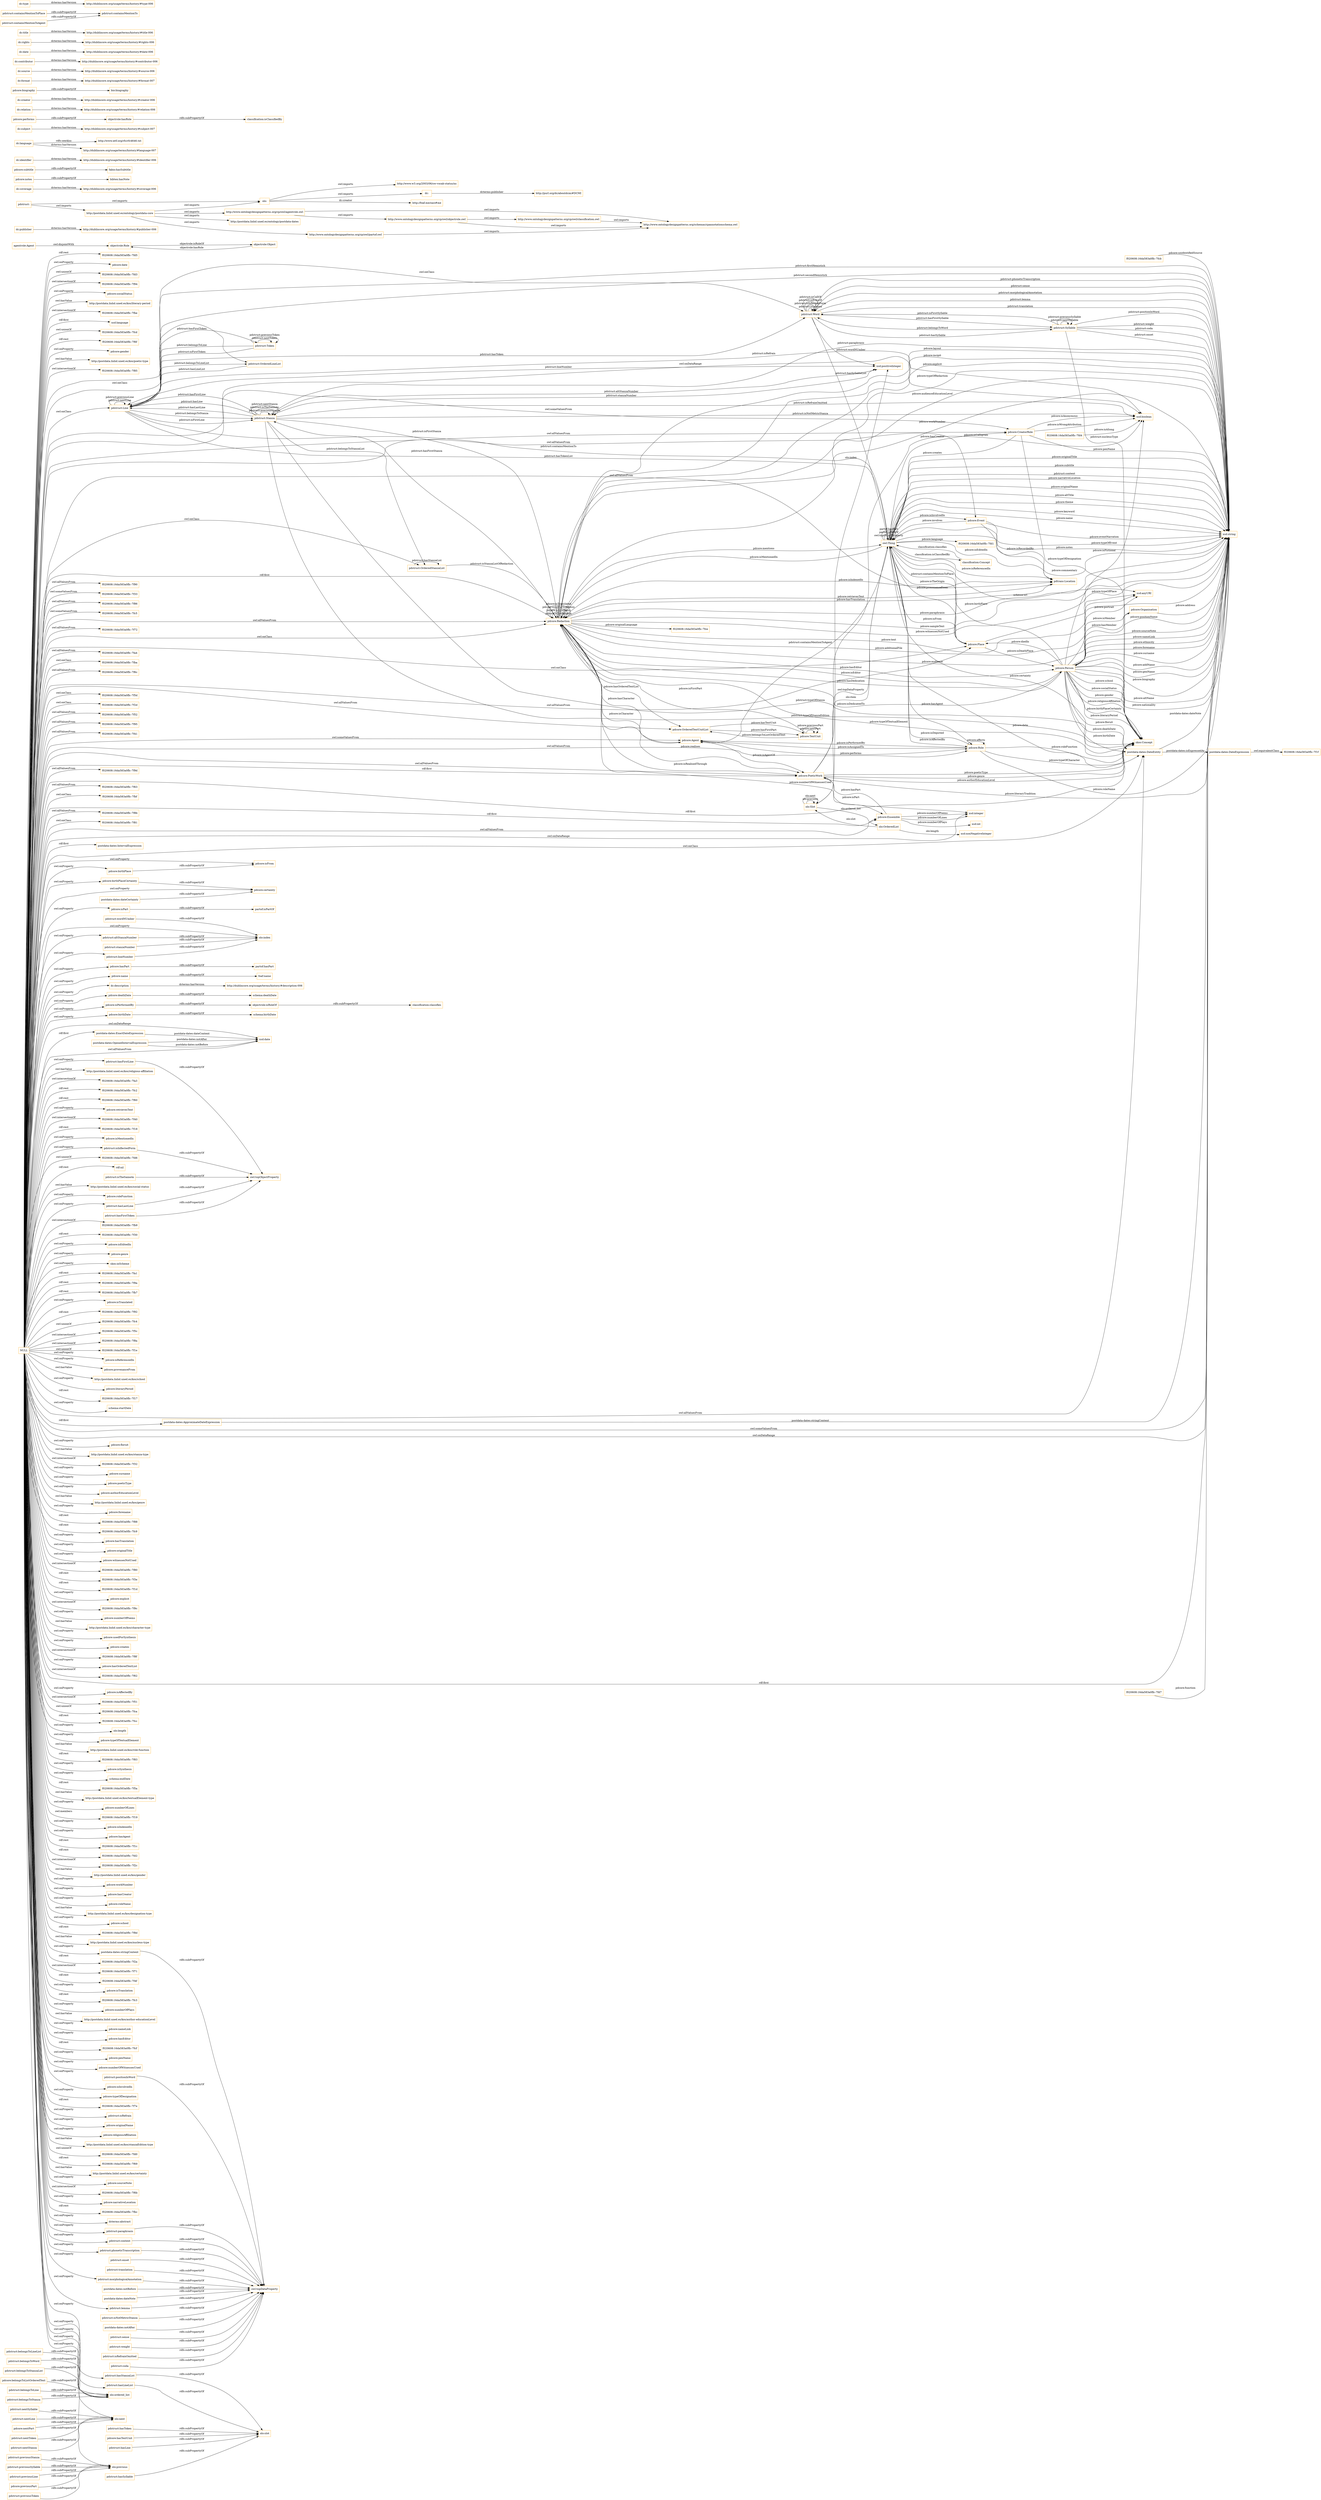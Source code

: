 digraph ar2dtool_diagram { 
rankdir=LR;
size="1501"
node [shape = rectangle, color="orange"]; "pdstruct:Line" "pdstruct:OrderedStanzaList" "pdstruct:Stanza" "pdstruct:Word" "pdstruct:Token" "pdcore:Redaction" "pdstruct:Syllable" "skos:Concept" "pdstruct:OrderedLineList" "pdcore:Role" "pdcore:OrderedTextUnitList" "f020608:16da583a0fb:-7f90" "agentrole:Agent" "f020608:16da583a0fb:-7f33" "f020608:16da583a0fb:-7f86" "f020608:16da583a0fb:-7fc5" "pdcore:Agent" "f020608:16da583a0fb:-7f72" "pdcore:CreatorRole" "pdcore:Person" "f020608:16da583a0fb:-7fa4" "pdcore:Organisation" "f020608:16da583a0fb:-7fba" "f020608:16da583a0fb:-7f6c" "pdcore:Ensemble" "f020608:16da583a0fb:-7f5d" "f020608:16da583a0fb:-7f2d" "pdcore:TextUnit" "f020608:16da583a0fb:-7f52" "f020608:16da583a0fb:-7f95" "f020608:16da583a0fb:-7f41" "pdcore:Place" "postdata-dates:DateEntity" "f020608:16da583a0fb:-7fd4" "f020608:16da583a0fb:-7f9d" "pdcore:Event" "f020608:16da583a0fb:-7f63" "f020608:16da583a0fb:-7fd7" "f020608:16da583a0fb:-7fcb" "f020608:16da583a0fb:-7fbf" "pdtrans:Location" "f020608:16da583a0fb:-7f8b" "f020608:16da583a0fb:-7f81" "pdcore:PoeticWork" "olo:Slot" "olo:OrderedList" "owl:Thing" "objectrole:Role" "objectrole:Object" "postdata-dates:OpenedIntervalExpression" "f020608:16da583a0fb:-7f1f" "postdata-dates:IntervalExpression" "postdata-dates:ExactDateExpression" "postdata-dates:DateExpression" "postdata-dates:ApproximateDateExpression" "classification:Concept" ; /*classes style*/
	"pdstruct:hasLine" -> "olo:slot" [ label = "rdfs:subPropertyOf" ];
	"objectrole:isRoleOf" -> "classification:classifies" [ label = "rdfs:subPropertyOf" ];
	"dc:publisher" -> "http://dublincore.org/usage/terms/history/#publisher-006" [ label = "dcterms:hasVersion" ];
	"pdcore:birthPlace" -> "pdcore:isFrom" [ label = "rdfs:subPropertyOf" ];
	"http://www.ontologydesignpatterns.org/cp/owl/classification.owl" -> "http://www.ontologydesignpatterns.org/schemas/cpannotationschema.owl" [ label = "owl:imports" ];
	"pdstruct:lemma" -> "owl:topDataProperty" [ label = "rdfs:subPropertyOf" ];
	"pdcore:birthPlaceCertainty" -> "pdcore:certainty" [ label = "rdfs:subPropertyOf" ];
	"dc:coverage" -> "http://dublincore.org/usage/terms/history/#coverage-006" [ label = "dcterms:hasVersion" ];
	"pdstruct:isInflectedForm" -> "owl:topObjectProperty" [ label = "rdfs:subPropertyOf" ];
	"pdcore:notes" -> "bibtex:hasNote" [ label = "rdfs:subPropertyOf" ];
	"http://www.ontologydesignpatterns.org/cp/owl/agentrole.owl" -> "http://www.ontologydesignpatterns.org/cp/owl/objectrole.owl" [ label = "owl:imports" ];
	"http://www.ontologydesignpatterns.org/cp/owl/agentrole.owl" -> "http://www.ontologydesignpatterns.org/schemas/cpannotationschema.owl" [ label = "owl:imports" ];
	"pdstruct:stanzaNumber" -> "olo:index" [ label = "rdfs:subPropertyOf" ];
	"pdstruct:belongsToStanzaList" -> "olo:ordered_list" [ label = "rdfs:subPropertyOf" ];
	"pdstruct:" -> "olo:" [ label = "owl:imports" ];
	"pdstruct:" -> "http://postdata.linhd.uned.es/ontology/postdata-core" [ label = "owl:imports" ];
	"pdstruct:altStanzaNumber" -> "olo:index" [ label = "rdfs:subPropertyOf" ];
	"pdcore:subtitle" -> "fabio:hasSubtitle" [ label = "rdfs:subPropertyOf" ];
	"olo:" -> "http://www.w3.org/2003/06/sw-vocab-status/ns" [ label = "owl:imports" ];
	"olo:" -> "dc:" [ label = "owl:imports" ];
	"olo:" -> "http://foaf.me/zazi#me" [ label = "dc:creator" ];
	"dc:identifier" -> "http://dublincore.org/usage/terms/history/#identifier-006" [ label = "dcterms:hasVersion" ];
	"dc:language" -> "http://www.ietf.org/rfc/rfc4646.txt" [ label = "rdfs:seeAlso" ];
	"dc:language" -> "http://dublincore.org/usage/terms/history/#language-007" [ label = "dcterms:hasVersion" ];
	"pdcore:belongsToListOrderedText" -> "olo:ordered_list" [ label = "rdfs:subPropertyOf" ];
	"pdstruct:paraphrasis" -> "owl:topDataProperty" [ label = "rdfs:subPropertyOf" ];
	"pdstruct:belongsToLine" -> "olo:ordered_list" [ label = "rdfs:subPropertyOf" ];
	"pdcore:isPart" -> "partof:isPartOf" [ label = "rdfs:subPropertyOf" ];
	"postdata-dates:dateCertainty" -> "pdcore:certainty" [ label = "rdfs:subPropertyOf" ];
	"pdstruct:positionInWord" -> "owl:topDataProperty" [ label = "rdfs:subPropertyOf" ];
	"pdstruct:lineNumber" -> "olo:index" [ label = "rdfs:subPropertyOf" ];
	"pdstruct:nextStanza" -> "olo:next" [ label = "rdfs:subPropertyOf" ];
	"pdstruct:content" -> "owl:topDataProperty" [ label = "rdfs:subPropertyOf" ];
	"pdstruct:onset" -> "owl:topDataProperty" [ label = "rdfs:subPropertyOf" ];
	"pdstruct:translation" -> "owl:topDataProperty" [ label = "rdfs:subPropertyOf" ];
	"dc:subject" -> "http://dublincore.org/usage/terms/history/#subject-007" [ label = "dcterms:hasVersion" ];
	"postdata-dates:notBefore" -> "owl:topDataProperty" [ label = "rdfs:subPropertyOf" ];
	"pdstruct:nextSyllable" -> "olo:next" [ label = "rdfs:subPropertyOf" ];
	"pdcore:performs" -> "objectrole:hasRole" [ label = "rdfs:subPropertyOf" ];
	"http://www.ontologydesignpatterns.org/cp/owl/objectrole.owl" -> "http://www.ontologydesignpatterns.org/cp/owl/classification.owl" [ label = "owl:imports" ];
	"http://www.ontologydesignpatterns.org/cp/owl/objectrole.owl" -> "http://www.ontologydesignpatterns.org/schemas/cpannotationschema.owl" [ label = "owl:imports" ];
	"dc:relation" -> "http://dublincore.org/usage/terms/history/#relation-006" [ label = "dcterms:hasVersion" ];
	"dc:creator" -> "http://dublincore.org/usage/terms/history/#creator-006" [ label = "dcterms:hasVersion" ];
	"pdcore:biography" -> "bio:biography" [ label = "rdfs:subPropertyOf" ];
	"pdcore:hasPart" -> "partof:hasPart" [ label = "rdfs:subPropertyOf" ];
	"dc:format" -> "http://dublincore.org/usage/terms/history/#format-007" [ label = "dcterms:hasVersion" ];
	"pdstruct:nextLine" -> "olo:next" [ label = "rdfs:subPropertyOf" ];
	"pdcore:nextPart" -> "olo:next" [ label = "rdfs:subPropertyOf" ];
	"pdcore:name" -> "foaf:name" [ label = "rdfs:subPropertyOf" ];
	"postdata-dates:dateNote" -> "owl:topDataProperty" [ label = "rdfs:subPropertyOf" ];
	"pdstruct:previousStanza" -> "olo:previous" [ label = "rdfs:subPropertyOf" ];
	"pdstruct:isNotMetricStanza" -> "owl:topDataProperty" [ label = "rdfs:subPropertyOf" ];
	"dc:source" -> "http://dublincore.org/usage/terms/history/#source-006" [ label = "dcterms:hasVersion" ];
	"dc:description" -> "http://dublincore.org/usage/terms/history/#description-006" [ label = "dcterms:hasVersion" ];
	"pdstruct:phoneticTranscription" -> "owl:topDataProperty" [ label = "rdfs:subPropertyOf" ];
	"pdstruct:wordNUmber" -> "olo:index" [ label = "rdfs:subPropertyOf" ];
	"pdstruct:belongsToStanza" -> "olo:ordered_list" [ label = "rdfs:subPropertyOf" ];
	"postdata-dates:notAfter" -> "owl:topDataProperty" [ label = "rdfs:subPropertyOf" ];
	"pdcore:deathDate" -> "schema:deathDate" [ label = "rdfs:subPropertyOf" ];
	"pdstruct:sense" -> "owl:topDataProperty" [ label = "rdfs:subPropertyOf" ];
	"pdstruct:hasSyllable" -> "olo:slot" [ label = "rdfs:subPropertyOf" ];
	"pdcore:isPerformedBy" -> "objectrole:isRoleOf" [ label = "rdfs:subPropertyOf" ];
	"agentrole:Agent" -> "objectrole:Role" [ label = "owl:disjointWith" ];
	"postdata-dates:DateExpression" -> "f020608:16da583a0fb:-7f1f" [ label = "owl:equivalentClass" ];
	"pdstruct:morphologicalAnnotation" -> "owl:topDataProperty" [ label = "rdfs:subPropertyOf" ];
	"objectrole:hasRole" -> "classification:isClassifiedBy" [ label = "rdfs:subPropertyOf" ];
	"pdstruct:previousSyllable" -> "olo:previous" [ label = "rdfs:subPropertyOf" ];
	"dc:contributor" -> "http://dublincore.org/usage/terms/history/#contributor-006" [ label = "dcterms:hasVersion" ];
	"pdstruct:nextToken" -> "olo:next" [ label = "rdfs:subPropertyOf" ];
	"pdstruct:hasFirstToken" -> "owl:topObjectProperty" [ label = "rdfs:subPropertyOf" ];
	"http://postdata.linhd.uned.es/ontology/postdata-core" -> "http://postdata.linhd.uned.es/ontology/postdata-dates" [ label = "owl:imports" ];
	"http://postdata.linhd.uned.es/ontology/postdata-core" -> "http://www.ontologydesignpatterns.org/cp/owl/partof.owl" [ label = "owl:imports" ];
	"http://postdata.linhd.uned.es/ontology/postdata-core" -> "http://www.ontologydesignpatterns.org/cp/owl/agentrole.owl" [ label = "owl:imports" ];
	"http://postdata.linhd.uned.es/ontology/postdata-core" -> "olo:" [ label = "owl:imports" ];
	"pdstruct:weight" -> "owl:topDataProperty" [ label = "rdfs:subPropertyOf" ];
	"pdstruct:isRefrainOmitted" -> "owl:topDataProperty" [ label = "rdfs:subPropertyOf" ];
	"dc:date" -> "http://dublincore.org/usage/terms/history/#date-006" [ label = "dcterms:hasVersion" ];
	"dc:rights" -> "http://dublincore.org/usage/terms/history/#rights-006" [ label = "dcterms:hasVersion" ];
	"pdstruct:isTheSameAs" -> "owl:topObjectProperty" [ label = "rdfs:subPropertyOf" ];
	"pdstruct:hasLastLine" -> "owl:topObjectProperty" [ label = "rdfs:subPropertyOf" ];
	"postdata-dates:stringContent" -> "owl:topDataProperty" [ label = "rdfs:subPropertyOf" ];
	"pdstruct:previousLine" -> "olo:previous" [ label = "rdfs:subPropertyOf" ];
	"pdstruct:belongsToLineList" -> "olo:ordered_list" [ label = "rdfs:subPropertyOf" ];
	"NULL" -> "pdcore:birthPlace" [ label = "owl:onProperty" ];
	"NULL" -> "http://postdata.linhd.uned.es/kos/religious-affiliation" [ label = "owl:hasValue" ];
	"NULL" -> "pdcore:PoeticWork" [ label = "owl:allValuesFrom" ];
	"NULL" -> "pdcore:CreatorRole" [ label = "owl:someValuesFrom" ];
	"NULL" -> "f020608:16da583a0fb:-7fa3" [ label = "owl:intersectionOf" ];
	"NULL" -> "f020608:16da583a0fb:-7fc2" [ label = "rdf:rest" ];
	"NULL" -> "pdstruct:Line" [ label = "owl:onClass" ];
	"NULL" -> "f020608:16da583a0fb:-7f60" [ label = "rdf:rest" ];
	"NULL" -> "pdcore:retrievesText" [ label = "owl:onProperty" ];
	"NULL" -> "f020608:16da583a0fb:-7f40" [ label = "owl:intersectionOf" ];
	"NULL" -> "f020608:16da583a0fb:-7f18" [ label = "rdf:rest" ];
	"NULL" -> "pdcore:PoeticWork" [ label = "rdf:first" ];
	"NULL" -> "pdcore:isMentionedIn" [ label = "owl:onProperty" ];
	"NULL" -> "pdcore:birthDate" [ label = "owl:onProperty" ];
	"NULL" -> "f020608:16da583a0fb:-7fd6" [ label = "owl:unionOf" ];
	"NULL" -> "f020608:16da583a0fb:-7f8b" [ label = "owl:allValuesFrom" ];
	"NULL" -> "rdf:nil" [ label = "rdf:rest" ];
	"NULL" -> "pdstruct:hasFirstLine" [ label = "owl:onProperty" ];
	"NULL" -> "pdstruct:altStanzaNumber" [ label = "owl:onProperty" ];
	"NULL" -> "http://postdata.linhd.uned.es/kos/social-status" [ label = "owl:hasValue" ];
	"NULL" -> "pdcore:birthPlaceCertainty" [ label = "owl:onProperty" ];
	"NULL" -> "postdata-dates:IntervalExpression" [ label = "rdf:first" ];
	"NULL" -> "pdcore:roleFunction" [ label = "owl:onProperty" ];
	"NULL" -> "olo:ordered_list" [ label = "owl:onProperty" ];
	"NULL" -> "pdstruct:isInflectedForm" [ label = "owl:onProperty" ];
	"NULL" -> "xsd:date" [ label = "owl:allValuesFrom" ];
	"NULL" -> "f020608:16da583a0fb:-7fb9" [ label = "owl:intersectionOf" ];
	"NULL" -> "f020608:16da583a0fb:-7f30" [ label = "rdf:rest" ];
	"NULL" -> "pdcore:Role" [ label = "owl:allValuesFrom" ];
	"NULL" -> "pdcore:isEditedIn" [ label = "owl:onProperty" ];
	"NULL" -> "pdcore:genre" [ label = "owl:onProperty" ];
	"NULL" -> "pdcore:OrderedTextUnitList" [ label = "owl:allValuesFrom" ];
	"NULL" -> "skos:inScheme" [ label = "owl:onProperty" ];
	"NULL" -> "f020608:16da583a0fb:-7fa1" [ label = "rdf:rest" ];
	"NULL" -> "f020608:16da583a0fb:-7f9a" [ label = "rdf:rest" ];
	"NULL" -> "pdcore:CreatorRole" [ label = "owl:allValuesFrom" ];
	"NULL" -> "f020608:16da583a0fb:-7fb7" [ label = "rdf:rest" ];
	"NULL" -> "pdcore:isTranslated" [ label = "owl:onProperty" ];
	"NULL" -> "postdata-dates:DateEntity" [ label = "owl:onClass" ];
	"NULL" -> "f020608:16da583a0fb:-7f92" [ label = "rdf:rest" ];
	"NULL" -> "pdcore:Ensemble" [ label = "owl:allValuesFrom" ];
	"NULL" -> "f020608:16da583a0fb:-7fc4" [ label = "owl:unionOf" ];
	"NULL" -> "f020608:16da583a0fb:-7f5c" [ label = "owl:intersectionOf" ];
	"NULL" -> "f020608:16da583a0fb:-7f8a" [ label = "owl:intersectionOf" ];
	"NULL" -> "f020608:16da583a0fb:-7f1e" [ label = "owl:unionOf" ];
	"NULL" -> "pdcore:isReferencedIn" [ label = "owl:onProperty" ];
	"NULL" -> "pdcore:Agent" [ label = "owl:someValuesFrom" ];
	"NULL" -> "pdstruct:paraphrasis" [ label = "owl:onProperty" ];
	"NULL" -> "pdstruct:hasLastLine" [ label = "owl:onProperty" ];
	"NULL" -> "postdata-dates:ExactDateExpression" [ label = "rdf:first" ];
	"NULL" -> "pdcore:provenanceFrom" [ label = "owl:onProperty" ];
	"NULL" -> "http://postdata.linhd.uned.es/kos/school" [ label = "owl:hasValue" ];
	"NULL" -> "skos:Concept" [ label = "rdf:first" ];
	"NULL" -> "pdcore:literaryPeriod" [ label = "owl:onProperty" ];
	"NULL" -> "f020608:16da583a0fb:-7f17" [ label = "rdf:rest" ];
	"NULL" -> "schema:startDate" [ label = "owl:onProperty" ];
	"NULL" -> "xsd:boolean" [ label = "owl:onDataRange" ];
	"NULL" -> "xsd:string" [ label = "owl:someValuesFrom" ];
	"NULL" -> "pdcore:floruit" [ label = "owl:onProperty" ];
	"NULL" -> "pdstruct:lemma" [ label = "owl:onProperty" ];
	"NULL" -> "http://postdata.linhd.uned.es/kos/stanza-type" [ label = "owl:hasValue" ];
	"NULL" -> "f020608:16da583a0fb:-7f32" [ label = "owl:intersectionOf" ];
	"NULL" -> "xsd:string" [ label = "owl:onDataRange" ];
	"NULL" -> "pdcore:surname" [ label = "owl:onProperty" ];
	"NULL" -> "pdcore:poeticType" [ label = "owl:onProperty" ];
	"NULL" -> "pdcore:authorEducationLevel" [ label = "owl:onProperty" ];
	"NULL" -> "http://postdata.linhd.uned.es/kos/genre" [ label = "owl:hasValue" ];
	"NULL" -> "pdcore:forename" [ label = "owl:onProperty" ];
	"NULL" -> "f020608:16da583a0fb:-7f88" [ label = "rdf:rest" ];
	"NULL" -> "f020608:16da583a0fb:-7fc9" [ label = "rdf:rest" ];
	"NULL" -> "pdcore:hasTranslation" [ label = "owl:onProperty" ];
	"NULL" -> "pdcore:originalTitle" [ label = "owl:onProperty" ];
	"NULL" -> "pdcore:witnessesNotUsed" [ label = "owl:onProperty" ];
	"NULL" -> "pdcore:name" [ label = "owl:onProperty" ];
	"NULL" -> "f020608:16da583a0fb:-7f80" [ label = "owl:intersectionOf" ];
	"NULL" -> "pdcore:Redaction" [ label = "owl:allValuesFrom" ];
	"NULL" -> "pdcore:isPart" [ label = "owl:onProperty" ];
	"NULL" -> "f020608:16da583a0fb:-7f3e" [ label = "rdf:rest" ];
	"NULL" -> "f020608:16da583a0fb:-7f1d" [ label = "rdf:rest" ];
	"NULL" -> "pdcore:explicit" [ label = "owl:onProperty" ];
	"NULL" -> "f020608:16da583a0fb:-7f95" [ label = "owl:allValuesFrom" ];
	"NULL" -> "f020608:16da583a0fb:-7f9c" [ label = "owl:intersectionOf" ];
	"NULL" -> "f020608:16da583a0fb:-7fba" [ label = "owl:onClass" ];
	"NULL" -> "pdstruct:content" [ label = "owl:onProperty" ];
	"NULL" -> "pdcore:numberOfPoems" [ label = "owl:onProperty" ];
	"NULL" -> "http://postdata.linhd.uned.es/kos/character-type" [ label = "owl:hasValue" ];
	"NULL" -> "pdcore:isPerformedBy" [ label = "owl:onProperty" ];
	"NULL" -> "pdcore:usedForSynthesis" [ label = "owl:onProperty" ];
	"NULL" -> "pdstruct:Word" [ label = "owl:onClass" ];
	"NULL" -> "olo:index" [ label = "owl:onProperty" ];
	"NULL" -> "olo:previous" [ label = "owl:onProperty" ];
	"NULL" -> "pdcore:creates" [ label = "owl:onProperty" ];
	"NULL" -> "pdstruct:morphologicalAnnotation" [ label = "owl:onProperty" ];
	"NULL" -> "f020608:16da583a0fb:-7f8f" [ label = "owl:intersectionOf" ];
	"NULL" -> "pdstruct:OrderedStanzaList" [ label = "owl:onClass" ];
	"NULL" -> "pdcore:hasOrderedTextList" [ label = "owl:onProperty" ];
	"NULL" -> "xsd:date" [ label = "owl:onDataRange" ];
	"NULL" -> "f020608:16da583a0fb:-7f62" [ label = "owl:intersectionOf" ];
	"NULL" -> "pdstruct:hasLineList" [ label = "owl:onProperty" ];
	"NULL" -> "pdcore:isAffectedBy" [ label = "owl:onProperty" ];
	"NULL" -> "f020608:16da583a0fb:-7f52" [ label = "owl:allValuesFrom" ];
	"NULL" -> "f020608:16da583a0fb:-7f51" [ label = "owl:intersectionOf" ];
	"NULL" -> "f020608:16da583a0fb:-7fca" [ label = "owl:unionOf" ];
	"NULL" -> "f020608:16da583a0fb:-7fcc" [ label = "rdf:rest" ];
	"NULL" -> "xsd:string" [ label = "rdf:first" ];
	"NULL" -> "olo:length" [ label = "owl:onProperty" ];
	"NULL" -> "pdcore:typeOfTextualElement" [ label = "owl:onProperty" ];
	"NULL" -> "http://postdata.linhd.uned.es/kos/role-function" [ label = "owl:hasValue" ];
	"NULL" -> "f020608:16da583a0fb:-7f6c" [ label = "owl:allValuesFrom" ];
	"NULL" -> "f020608:16da583a0fb:-7f83" [ label = "rdf:rest" ];
	"NULL" -> "pdcore:isSynthesis" [ label = "owl:onProperty" ];
	"NULL" -> "schema:endDate" [ label = "owl:onProperty" ];
	"NULL" -> "f020608:16da583a0fb:-7f86" [ label = "owl:allValuesFrom" ];
	"NULL" -> "f020608:16da583a0fb:-7f5a" [ label = "rdf:rest" ];
	"NULL" -> "http://postdata.linhd.uned.es/kos/textualElement-type" [ label = "owl:hasValue" ];
	"NULL" -> "pdcore:numberOfLines" [ label = "owl:onProperty" ];
	"NULL" -> "pdstruct:phoneticTranscription" [ label = "owl:onProperty" ];
	"NULL" -> "f020608:16da583a0fb:-7f19" [ label = "owl:members" ];
	"NULL" -> "pdcore:isIndexedIn" [ label = "owl:onProperty" ];
	"NULL" -> "pdcore:hasAgent" [ label = "owl:onProperty" ];
	"NULL" -> "f020608:16da583a0fb:-7f1c" [ label = "rdf:rest" ];
	"NULL" -> "f020608:16da583a0fb:-7fd2" [ label = "rdf:rest" ];
	"NULL" -> "f020608:16da583a0fb:-7f2c" [ label = "owl:intersectionOf" ];
	"NULL" -> "http://postdata.linhd.uned.es/kos/gender" [ label = "owl:hasValue" ];
	"NULL" -> "pdcore:workNumber" [ label = "owl:onProperty" ];
	"NULL" -> "pdcore:hasCreator" [ label = "owl:onProperty" ];
	"NULL" -> "pdstruct:OrderedLineList" [ label = "owl:onClass" ];
	"NULL" -> "pdcore:roleName" [ label = "owl:onProperty" ];
	"NULL" -> "http://postdata.linhd.uned.es/kos/designation-type" [ label = "owl:hasValue" ];
	"NULL" -> "pdcore:deathDate" [ label = "owl:onProperty" ];
	"NULL" -> "pdcore:isFrom" [ label = "owl:onProperty" ];
	"NULL" -> "dc:description" [ label = "owl:onProperty" ];
	"NULL" -> "pdcore:Redaction" [ label = "owl:onClass" ];
	"NULL" -> "pdcore:school" [ label = "owl:onProperty" ];
	"NULL" -> "f020608:16da583a0fb:-7f8d" [ label = "rdf:rest" ];
	"NULL" -> "f020608:16da583a0fb:-7f90" [ label = "owl:allValuesFrom" ];
	"NULL" -> "http://postdata.linhd.uned.es/kos/nucleus-type" [ label = "owl:hasValue" ];
	"NULL" -> "xsd:integer" [ label = "owl:onDataRange" ];
	"NULL" -> "f020608:16da583a0fb:-7f5d" [ label = "owl:onClass" ];
	"NULL" -> "f020608:16da583a0fb:-7f2a" [ label = "rdf:rest" ];
	"NULL" -> "f020608:16da583a0fb:-7f71" [ label = "owl:intersectionOf" ];
	"NULL" -> "f020608:16da583a0fb:-7f4f" [ label = "rdf:rest" ];
	"NULL" -> "pdcore:isTranslation" [ label = "owl:onProperty" ];
	"NULL" -> "f020608:16da583a0fb:-7f63" [ label = "owl:allValuesFrom" ];
	"NULL" -> "f020608:16da583a0fb:-7fc3" [ label = "rdf:rest" ];
	"NULL" -> "pdcore:Place" [ label = "owl:onClass" ];
	"NULL" -> "pdcore:numberOfPlays" [ label = "owl:onProperty" ];
	"NULL" -> "http://postdata.linhd.uned.es/kos/author-educationLevel" [ label = "owl:hasValue" ];
	"NULL" -> "pdcore:nameLink" [ label = "owl:onProperty" ];
	"NULL" -> "pdstruct:lineNumber" [ label = "owl:onProperty" ];
	"NULL" -> "pdcore:hasEditor" [ label = "owl:onProperty" ];
	"NULL" -> "pdcore:Ensemble" [ label = "rdf:first" ];
	"NULL" -> "f020608:16da583a0fb:-7fcf" [ label = "rdf:rest" ];
	"NULL" -> "pdcore:hasPart" [ label = "owl:onProperty" ];
	"NULL" -> "pdcore:penName" [ label = "owl:onProperty" ];
	"NULL" -> "f020608:16da583a0fb:-7f2d" [ label = "owl:onClass" ];
	"NULL" -> "pdcore:numberOfWitnessesUsed" [ label = "owl:onProperty" ];
	"NULL" -> "pdstruct:hasStanzaList" [ label = "owl:onProperty" ];
	"NULL" -> "pdcore:isInvolvedIn" [ label = "owl:onProperty" ];
	"NULL" -> "f020608:16da583a0fb:-7fc5" [ label = "owl:someValuesFrom" ];
	"NULL" -> "pdcore:typeOfDesignation" [ label = "owl:onProperty" ];
	"NULL" -> "pdtrans:Location" [ label = "owl:allValuesFrom" ];
	"NULL" -> "pdcore:Redaction" [ label = "rdf:first" ];
	"NULL" -> "f020608:16da583a0fb:-7f7e" [ label = "rdf:rest" ];
	"NULL" -> "pdstruct:isRefrain" [ label = "owl:onProperty" ];
	"NULL" -> "f020608:16da583a0fb:-7fa4" [ label = "owl:allValuesFrom" ];
	"NULL" -> "pdcore:originalName" [ label = "owl:onProperty" ];
	"NULL" -> "pdcore:religiousAffiliation" [ label = "owl:onProperty" ];
	"NULL" -> "http://postdata.linhd.uned.es/kos/stanzaEdition-type" [ label = "owl:hasValue" ];
	"NULL" -> "f020608:16da583a0fb:-7fd0" [ label = "owl:unionOf" ];
	"NULL" -> "f020608:16da583a0fb:-7f69" [ label = "rdf:rest" ];
	"NULL" -> "olo:next" [ label = "owl:onProperty" ];
	"NULL" -> "http://postdata.linhd.uned.es/kos/certainty" [ label = "owl:hasValue" ];
	"NULL" -> "pdcore:sourceNote" [ label = "owl:onProperty" ];
	"NULL" -> "f020608:16da583a0fb:-7f6b" [ label = "owl:intersectionOf" ];
	"NULL" -> "pdcore:narrativeLocation" [ label = "owl:onProperty" ];
	"NULL" -> "f020608:16da583a0fb:-7fbc" [ label = "rdf:rest" ];
	"NULL" -> "f020608:16da583a0fb:-7f72" [ label = "owl:allValuesFrom" ];
	"NULL" -> "f020608:16da583a0fb:-7f41" [ label = "owl:allValuesFrom" ];
	"NULL" -> "dcterms:abstract" [ label = "owl:onProperty" ];
	"NULL" -> "f020608:16da583a0fb:-7fd5" [ label = "rdf:rest" ];
	"NULL" -> "f020608:16da583a0fb:-7f9d" [ label = "owl:allValuesFrom" ];
	"NULL" -> "pdcore:certainty" [ label = "owl:onProperty" ];
	"NULL" -> "pdcore:date" [ label = "owl:onProperty" ];
	"NULL" -> "postdata-dates:ApproximateDateExpression" [ label = "rdf:first" ];
	"NULL" -> "f020608:16da583a0fb:-7fd3" [ label = "owl:unionOf" ];
	"NULL" -> "pdcore:Place" [ label = "owl:allValuesFrom" ];
	"NULL" -> "f020608:16da583a0fb:-7f94" [ label = "owl:intersectionOf" ];
	"NULL" -> "pdcore:socialStatus" [ label = "owl:onProperty" ];
	"NULL" -> "http://postdata.linhd.uned.es/kos/literary-period" [ label = "owl:hasValue" ];
	"NULL" -> "postdata-dates:DateEntity" [ label = "owl:allValuesFrom" ];
	"NULL" -> "f020608:16da583a0fb:-7fbe" [ label = "owl:intersectionOf" ];
	"NULL" -> "xsd:language" [ label = "rdf:first" ];
	"NULL" -> "f020608:16da583a0fb:-7f81" [ label = "owl:onClass" ];
	"NULL" -> "f020608:16da583a0fb:-7fbf" [ label = "owl:onClass" ];
	"NULL" -> "f020608:16da583a0fb:-7fcd" [ label = "owl:unionOf" ];
	"NULL" -> "postdata-dates:stringContent" [ label = "owl:onProperty" ];
	"NULL" -> "f020608:16da583a0fb:-7f6f" [ label = "rdf:rest" ];
	"NULL" -> "f020608:16da583a0fb:-7f33" [ label = "owl:someValuesFrom" ];
	"NULL" -> "pdcore:gender" [ label = "owl:onProperty" ];
	"NULL" -> "http://postdata.linhd.uned.es/kos/poetic-type" [ label = "owl:hasValue" ];
	"NULL" -> "f020608:16da583a0fb:-7f85" [ label = "owl:intersectionOf" ];
	"NULL" -> "pdcore:Event" [ label = "owl:allValuesFrom" ];
	"dc:" -> "http://purl.org/dc/aboutdcmi#DCMI" [ label = "dcterms:publisher" ];
	"dc:title" -> "http://dublincore.org/usage/terms/history/#title-006" [ label = "dcterms:hasVersion" ];
	"pdstruct:containsMentionToPlace" -> "pdstruct:containsMentionTo" [ label = "rdfs:subPropertyOf" ];
	"pdstruct:belongsToWord" -> "olo:ordered_list" [ label = "rdfs:subPropertyOf" ];
	"pdstruct:hasToken" -> "olo:slot" [ label = "rdfs:subPropertyOf" ];
	"pdstruct:containsMentionToAgent" -> "pdstruct:containsMentionTo" [ label = "rdfs:subPropertyOf" ];
	"pdstruct:coda" -> "owl:topDataProperty" [ label = "rdfs:subPropertyOf" ];
	"dc:type" -> "http://dublincore.org/usage/terms/history/#type-006" [ label = "dcterms:hasVersion" ];
	"pdcore:previousPart" -> "olo:previous" [ label = "rdfs:subPropertyOf" ];
	"pdstruct:hasStanzaList" -> "olo:slot" [ label = "rdfs:subPropertyOf" ];
	"pdcore:hasTextUnit" -> "olo:slot" [ label = "rdfs:subPropertyOf" ];
	"pdstruct:hasLineList" -> "olo:slot" [ label = "rdfs:subPropertyOf" ];
	"pdcore:birthDate" -> "schema:birthDate" [ label = "rdfs:subPropertyOf" ];
	"pdstruct:hasFirstLine" -> "owl:topObjectProperty" [ label = "rdfs:subPropertyOf" ];
	"http://www.ontologydesignpatterns.org/cp/owl/partof.owl" -> "http://www.ontologydesignpatterns.org/schemas/cpannotationschema.owl" [ label = "owl:imports" ];
	"pdstruct:previousToken" -> "olo:previous" [ label = "rdfs:subPropertyOf" ];
	"pdstruct:Syllable" -> "pdstruct:Syllable" [ label = "pdstruct:nextSyllable" ];
	"pdstruct:Word" -> "xsd:string" [ label = "pdstruct:phoneticTranscription" ];
	"pdstruct:Word" -> "owl:Thing" [ label = "pdstruct:hasSyllableList" ];
	"owl:Thing" -> "owl:Thing" [ label = "owl:topObjectProperty" ];
	"pdcore:Role" -> "pdcore:Agent" [ label = "pdcore:isPerformedBy" ];
	"pdstruct:Word" -> "xsd:string" [ label = "pdstruct:sense" ];
	"pdcore:CreatorRole" -> "xsd:string" [ label = "pdcore:penName" ];
	"pdstruct:Line" -> "pdstruct:Stanza" [ label = "pdstruct:belongsToStanza" ];
	"pdcore:Ensemble" -> "xsd:integer" [ label = "pdcore:numberOfLines" ];
	"pdcore:Redaction" -> "pdcore:Redaction" [ label = "pdcore:isTranslation" ];
	"pdcore:OrderedTextUnitList" -> "pdcore:TextUnit" [ label = "pdcore:hasTextUnit" ];
	"pdstruct:Stanza" -> "xsd:positiveInteger" [ label = "pdstruct:altStanzaNumber" ];
	"pdcore:Person" -> "pdcore:Redaction" [ label = "pdcore:isEditor" ];
	"pdstruct:Stanza" -> "xsd:positiveInteger" [ label = "pdstruct:stanzaNumber" ];
	"pdstruct:Line" -> "xsd:string" [ label = "pdstruct:firstHemistich" ];
	"pdcore:Person" -> "postdata-dates:DateEntity" [ label = "pdcore:floruit" ];
	"pdcore:Person" -> "xsd:string" [ label = "pdcore:positionName" ];
	"pdcore:TextUnit" -> "pdcore:TextUnit" [ label = "pdcore:nextPart" ];
	"classification:Concept" -> "owl:Thing" [ label = "classification:classifies" ];
	"pdcore:Person" -> "pdcore:Redaction" [ label = "pdcore:hasDedication" ];
	"owl:Thing" -> "pdtrans:Location" [ label = "pdcore:isEditedIn" ];
	"pdcore:Event" -> "xsd:string" [ label = "pdcore:typeOfEvent" ];
	"owl:Thing" -> "pdcore:Place" [ label = "pdstruct:containsMentionToPlace" ];
	"pdstruct:Word" -> "pdstruct:Word" [ label = "pdstruct:isLemma" ];
	"pdcore:Person" -> "postdata-dates:DateEntity" [ label = "pdcore:deathDate" ];
	"pdcore:Role" -> "pdcore:Agent" [ label = "pdcore:isAssignedTo" ];
	"pdcore:Person" -> "owl:Thing" [ label = "pdcore:birthPlace" ];
	"pdcore:CreatorRole" -> "xsd:boolean" [ label = "pdcore:isAnonymous" ];
	"pdcore:Redaction" -> "pdcore:Agent" [ label = "pdcore:hasCharacter" ];
	"pdcore:Redaction" -> "xsd:anyURI" [ label = "pdcore:text" ];
	"pdcore:Redaction" -> "xsd:string" [ label = "pdcore:layout" ];
	"pdstruct:Syllable" -> "xsd:string" [ label = "pdstruct:positionInWord" ];
	"pdstruct:Stanza" -> "pdstruct:OrderedStanzaList" [ label = "pdstruct:belongsToStanzaList" ];
	"pdcore:Redaction" -> "skos:Concept" [ label = "pdcore:typeOfTextualElement" ];
	"pdstruct:Token" -> "pdstruct:Line" [ label = "pdstruct:belongsToLine" ];
	"olo:OrderedList" -> "xsd:nonNegativeInteger" [ label = "olo:length" ];
	"pdcore:Redaction" -> "pdcore:PoeticWork" [ label = "pdcore:realises" ];
	"pdcore:PoeticWork" -> "pdcore:Redaction" [ label = "pdcore:isRealisedThrough" ];
	"pdcore:Person" -> "skos:Concept" [ label = "pdcore:religiousAffiliation" ];
	"owl:Thing" -> "xsd:string" [ label = "pdcore:notes" ];
	"pdcore:Person" -> "xsd:string" [ label = "pdcore:sourceNote" ];
	"pdcore:Redaction" -> "xsd:string" [ label = "pdcore:incipit" ];
	"pdcore:Person" -> "postdata-dates:DateEntity" [ label = "pdcore:birthDate" ];
	"pdcore:Person" -> "skos:Concept" [ label = "pdcore:birthPlaceCertainty" ];
	"pdcore:Person" -> "skos:Concept" [ label = "pdcore:literaryPeriod" ];
	"pdcore:Ensemble" -> "pdcore:PoeticWork" [ label = "pdcore:hasPart" ];
	"postdata-dates:ExactDateExpression" -> "xsd:date" [ label = "postdata-dates:dateContent" ];
	"pdcore:PoeticWork" -> "owl:Thing" [ label = "owl:topDataProperty" ];
	"pdstruct:Stanza" -> "xsd:boolean" [ label = "pdstruct:isRefrainOmitted" ];
	"olo:OrderedList" -> "olo:Slot" [ label = "olo:slot" ];
	"pdcore:Person" -> "skos:Concept" [ label = "pdcore:school" ];
	"pdstruct:Stanza" -> "pdstruct:Line" [ label = "pdstruct:hasFirstLine" ];
	"owl:Thing" -> "xsd:anyURI" [ label = "schema:url" ];
	"owl:Thing" -> "pdtrans:Location" [ label = "pdcore:isReferencedIn" ];
	"f020608:16da583a0fb:-7fcb" -> "xsd:string" [ label = "pdcore:unidentifiedSource" ];
	"pdcore:CreatorRole" -> "owl:Thing" [ label = "pdcore:creates" ];
	"pdstruct:Stanza" -> "pdstruct:Stanza" [ label = "pdstruct:previousStanza" ];
	"pdstruct:OrderedLineList" -> "pdstruct:Line" [ label = "pdstruct:hasLineList" ];
	"pdstruct:Line" -> "owl:Thing" [ label = "pdstruct:hasTokenList" ];
	"pdcore:Event" -> "owl:Thing" [ label = "pdcore:involves" ];
	"pdcore:PoeticWork" -> "skos:Concept" [ label = "pdcore:poeticType" ];
	"pdcore:Place" -> "xsd:string" [ label = "pdcore:typeOfPlace" ];
	"pdstruct:Stanza" -> "pdstruct:Stanza" [ label = "pdstruct:isTheSameAs" ];
	"pdcore:Person" -> "xsd:string" [ label = "pdcore:nameLink" ];
	"owl:Thing" -> "pdcore:Place" [ label = "pdcore:provenanceFrom" ];
	"pdstruct:Word" -> "xsd:string" [ label = "pdstruct:morphologicalAnnotation" ];
	"pdcore:Ensemble" -> "xsd:int" [ label = "pdcore:numberOfPlays" ];
	"pdcore:Person" -> "xsd:string" [ label = "pdcore:ethnicity" ];
	"pdcore:Redaction" -> "pdtrans:Location" [ label = "pdcore:isIndexedIn" ];
	"f020608:16da583a0fb:-7fd4" -> "xsd:boolean" [ label = "pdcore:isASong" ];
	"pdcore:Agent" -> "pdcore:Role" [ label = "pdcore:performs" ];
	"owl:Thing" -> "xsd:string" [ label = "pdcore:commentary" ];
	"owl:Thing" -> "xsd:string" [ label = "pdcore:originalTitle" ];
	"pdstruct:Stanza" -> "pdcore:Redaction" [ label = "pdstruct:isFirstStanza" ];
	"owl:Thing" -> "classification:Concept" [ label = "classification:isClassifiedBy" ];
	"pdcore:Person" -> "skos:Concept" [ label = "pdcore:socialStatus" ];
	"owl:Thing" -> "owl:Thing" [ label = "partof:isPartOf" ];
	"pdcore:Agent" -> "pdcore:Redaction" [ label = "pdcore:isCharacter" ];
	"pdstruct:Word" -> "pdstruct:Word" [ label = "pdstruct:isInflectedForm" ];
	"olo:Slot" -> "xsd:positiveInteger" [ label = "olo:index" ];
	"owl:Thing" -> "pdcore:Place" [ label = "pdcore:isFrom" ];
	"pdcore:CreatorRole" -> "xsd:boolean" [ label = "pdcore:isWrongAttribution" ];
	"pdstruct:Line" -> "pdstruct:Line" [ label = "pdstruct:nextLine" ];
	"owl:Thing" -> "postdata-dates:DateEntity" [ label = "pdcore:date" ];
	"objectrole:Object" -> "objectrole:Role" [ label = "objectrole:hasRole" ];
	"owl:Thing" -> "pdcore:Redaction" [ label = "pdcore:isMentionedIn" ];
	"pdcore:Person" -> "xsd:anyURI" [ label = "pdcore:portrait" ];
	"pdcore:Organisation" -> "pdcore:Person" [ label = "pdcore:hasMember" ];
	"pdstruct:Stanza" -> "skos:Concept" [ label = "pdstruct:typeOfStanza" ];
	"pdcore:Redaction" -> "xsd:string" [ label = "pdcore:explicit" ];
	"owl:Thing" -> "xsd:string" [ label = "pdcore:subtitle" ];
	"pdcore:PoeticWork" -> "skos:Concept" [ label = "pdcore:genre" ];
	"owl:Thing" -> "xsd:string" [ label = "pdstruct:content" ];
	"pdcore:Person" -> "xsd:string" [ label = "pdcore:forename" ];
	"pdcore:Redaction" -> "xsd:string" [ label = "pdcore:typeOfRedaction" ];
	"pdcore:Redaction" -> "xsd:integer" [ label = "pdcore:numberOfWitnessesUsed" ];
	"pdcore:Redaction" -> "f020608:16da583a0fb:-7fce" [ label = "pdcore:originalLanguage" ];
	"pdstruct:Stanza" -> "pdstruct:Line" [ label = "pdstruct:hasLine" ];
	"pdcore:Place" -> "pdcore:Person" [ label = "pdcore:isDeathPlace" ];
	"owl:Thing" -> "f020608:16da583a0fb:-7fd1" [ label = "pdcore:language" ];
	"pdstruct:Stanza" -> "pdstruct:Stanza" [ label = "pdstruct:nextStanza" ];
	"pdstruct:Stanza" -> "xsd:boolean" [ label = "pdstruct:isNotMetricStanza" ];
	"pdcore:Redaction" -> "owl:Thing" [ label = "pdcore:mentions" ];
	"pdstruct:Line" -> "xsd:string" [ label = "pdstruct:secondHemistich" ];
	"pdcore:Person" -> "xsd:boolean" [ label = "pdcore:isFictional" ];
	"owl:Thing" -> "pdcore:Role" [ label = "pdcore:hasAgent" ];
	"pdcore:Redaction" -> "pdcore:Redaction" [ label = "pdcore:isSynthesis" ];
	"pdstruct:Word" -> "pdstruct:Word" [ label = "pdstruct:isEchoOf" ];
	"owl:Thing" -> "xsd:string" [ label = "pdcore:narrativeLocation" ];
	"pdstruct:Line" -> "pdstruct:OrderedLineList" [ label = "pdstruct:belongsToLineList" ];
	"pdcore:Redaction" -> "xsd:string" [ label = "pdcore:audienceEducationLevel" ];
	"pdcore:Event" -> "xsd:string" [ label = "pdcore:eventNarration" ];
	"owl:Thing" -> "xsd:string" [ label = "pdcore:originalName" ];
	"pdcore:Redaction" -> "xsd:string" [ label = "pdcore:workNumber" ];
	"pdcore:Redaction" -> "pdcore:Person" [ label = "pdcore:hasEditor" ];
	"olo:Slot" -> "olo:Slot" [ label = "olo:previous" ];
	"owl:Thing" -> "xsd:string" [ label = "pdcore:altTitle" ];
	"pdstruct:Word" -> "pdstruct:Syllable" [ label = "pdstruct:hasSyllable" ];
	"pdcore:Person" -> "xsd:string" [ label = "pdcore:surname" ];
	"postdata-dates:DateEntity" -> "postdata-dates:DateExpression" [ label = "postdata-dates:isExpressedAs" ];
	"owl:Thing" -> "pdcore:Role" [ label = "pdcore:isAffectedBy" ];
	"owl:Thing" -> "pdcore:CreatorRole" [ label = "pdcore:hasCreator" ];
	"pdstruct:Token" -> "pdstruct:Token" [ label = "pdstruct:nextToken" ];
	"pdcore:Redaction" -> "pdcore:Person" [ label = "pdcore:isDedicatedTo" ];
	"pdcore:Redaction" -> "xsd:string" [ label = "pdcore:paraphrasis" ];
	"pdcore:TextUnit" -> "pdcore:TextUnit" [ label = "pdcore:previousPart" ];
	"postdata-dates:DateEntity" -> "xsd:string" [ label = "postdata-dates:dateNote" ];
	"pdstruct:Word" -> "xsd:string" [ label = "pdstruct:lemma" ];
	"pdcore:Role" -> "pdcore:Role" [ label = "pdcore:affects" ];
	"pdcore:Person" -> "xsd:string" [ label = "pdcore:addName" ];
	"postdata-dates:OpenedIntervalExpression" -> "xsd:date" [ label = "postdata-dates:notBefore" ];
	"pdcore:Event" -> "pdtrans:Location" [ label = "pdcore:isRecordedBy" ];
	"pdcore:Place" -> "owl:Thing" [ label = "pdcore:isTheOrigin" ];
	"pdcore:Redaction" -> "xsd:anyURI" [ label = "pdcore:additionalFile" ];
	"pdcore:PoeticWork" -> "xsd:boolean" [ label = "pdcore:isCalligram" ];
	"olo:Slot" -> "olo:OrderedList" [ label = "olo:ordered_list" ];
	"pdstruct:Word" -> "xsd:positiveInteger" [ label = "pdstruct:wordNUmber" ];
	"owl:Thing" -> "pdcore:Event" [ label = "pdcore:isInvolvedIn" ];
	"pdcore:Redaction" -> "xsd:string" [ label = "pdcore:sampleText" ];
	"pdstruct:Syllable" -> "pdstruct:Word" [ label = "pdstruct:isFirstSyllable" ];
	"pdcore:Person" -> "xsd:string" [ label = "pdcore:genName" ];
	"pdcore:TextUnit" -> "pdcore:Redaction" [ label = "pdcore:isFirstPart" ];
	"pdcore:Redaction" -> "pdcore:Redaction" [ label = "pdcore:usedForSynthesis" ];
	"pdstruct:Syllable" -> "xsd:string" [ label = "pdstruct:weight" ];
	"owl:Thing" -> "pdcore:Agent" [ label = "pdstruct:containsMentionToAgent" ];
	"pdstruct:Syllable" -> "xsd:string" [ label = "pdstruct:coda" ];
	"pdstruct:Syllable" -> "skos:Concept" [ label = "pdstruct:nucleusType" ];
	"pdcore:Person" -> "xsd:string" [ label = "pdcore:biography" ];
	"pdcore:CreatorRole" -> "skos:Concept" [ label = "pdcore:typeOfDesignation" ];
	"owl:Thing" -> "skos:Concept" [ label = "pdcore:certainty" ];
	"pdcore:PoeticWork" -> "pdcore:Ensemble" [ label = "pdcore:isPart" ];
	"pdstruct:Line" -> "xsd:positiveInteger" [ label = "pdstruct:lineNumber" ];
	"pdstruct:Stanza" -> "xsd:string" [ label = "pdstruct:paraphrasis" ];
	"pdcore:TextUnit" -> "pdcore:OrderedTextUnitList" [ label = "pdcore:belongsToListOrderedText" ];
	"pdstruct:Token" -> "pdstruct:Token" [ label = "pdstruct:previousToken" ];
	"olo:Slot" -> "olo:Slot" [ label = "olo:next" ];
	"pdcore:Redaction" -> "pdcore:Redaction" [ label = "pdcore:isTranslated" ];
	"pdstruct:Syllable" -> "xsd:string" [ label = "pdstruct:onset" ];
	"pdstruct:Line" -> "pdstruct:Line" [ label = "pdstruct:previousLine" ];
	"pdcore:PoeticWork" -> "xsd:string" [ label = "pdcore:literaryTradition" ];
	"postdata-dates:ApproximateDateExpression" -> "xsd:string" [ label = "postdata-dates:stringContent" ];
	"pdstruct:Syllable" -> "pdstruct:Word" [ label = "pdstruct:belongsToWord" ];
	"pdcore:Person" -> "pdcore:Place" [ label = "pdcore:diedIn" ];
	"owl:Thing" -> "xsd:string" [ label = "pdcore:theme" ];
	"postdata-dates:OpenedIntervalExpression" -> "xsd:date" [ label = "postdata-dates:notAfter" ];
	"pdcore:Role" -> "skos:Concept" [ label = "pdcore:roleFunction" ];
	"pdstruct:Line" -> "xsd:boolean" [ label = "pdstruct:isRefrain" ];
	"olo:Slot" -> "owl:Thing" [ label = "olo:item" ];
	"pdstruct:Stanza" -> "pdstruct:Line" [ label = "pdstruct:hasLastLine" ];
	"pdcore:Redaction" -> "pdstruct:Stanza" [ label = "pdstruct:hasFirstStanza" ];
	"owl:Thing" -> "xsd:string" [ label = "pdcore:keyword" ];
	"pdstruct:Line" -> "pdstruct:Word" [ label = "pdstruct:hasToken" ];
	"pdstruct:Word" -> "pdstruct:Word" [ label = "pdstruct:isCallOf" ];
	"pdcore:Person" -> "xsd:string" [ label = "pdcore:altName" ];
	"pdcore:Redaction" -> "pdcore:OrderedTextUnitList" [ label = "pdcore:hasOrderedTextList" ];
	"pdstruct:Syllable" -> "pdstruct:Syllable" [ label = "pdstruct:previousSyllable" ];
	"pdstruct:OrderedStanzaList" -> "pdcore:Redaction" [ label = "pdstruct:isStanzaListOfRedaction" ];
	"f020608:16da583a0fb:-7fd7" -> "xsd:string" [ label = "pdcore:function" ];
	"pdcore:PoeticWork" -> "skos:Concept" [ label = "pdcore:authorEducationLevel" ];
	"pdstruct:Word" -> "xsd:string" [ label = "pdstruct:translation" ];
	"pdcore:Redaction" -> "pdtrans:Location" [ label = "pdcore:hasTranslation" ];
	"pdcore:Redaction" -> "xsd:string" [ label = "pdcore:witnessesNotUsed" ];
	"pdcore:Role" -> "xsd:string" [ label = "pdcore:roleName" ];
	"pdcore:Role" -> "owl:Thing" [ label = "pdcore:isDepicted" ];
	"pdstruct:Word" -> "pdstruct:Syllable" [ label = "pdstruct:hasFirstSyllable" ];
	"pdcore:Person" -> "xsd:string" [ label = "pdcore:nationality" ];
	"pdstruct:Line" -> "owl:Thing" [ label = "pdstruct:containsMentionTo" ];
	"pdcore:OrderedTextUnitList" -> "pdcore:TextUnit" [ label = "pdcore:hasFirstPart" ];
	"pdcore:Person" -> "pdcore:Organisation" [ label = "pdcore:isMember" ];
	"pdstruct:Stanza" -> "skos:Concept" [ label = "pdstruct:typeOfStanzaEdition" ];
	"pdcore:Role" -> "skos:Concept" [ label = "pdcore:typeOfCharacter" ];
	"pdcore:Organisation" -> "xsd:string" [ label = "pdcore:address" ];
	"pdstruct:Token" -> "pdstruct:Line" [ label = "pdstruct:isFirstToken" ];
	"pdstruct:OrderedStanzaList" -> "pdstruct:OrderedStanzaList" [ label = "pdstruct:hasStanzaList" ];
	"pdcore:Agent" -> "pdcore:PoeticWork" [ label = "pdcore:isAgentOf" ];
	"pdcore:Redaction" -> "pdtrans:Location" [ label = "pdcore:retrievesText" ];
	"pdcore:Person" -> "skos:Concept" [ label = "pdcore:gender" ];
	"owl:Thing" -> "xsd:string" [ label = "pdcore:name" ];
	"pdstruct:Line" -> "pdstruct:Stanza" [ label = "pdstruct:isFirstLine" ];
	"pdcore:Ensemble" -> "xsd:integer" [ label = "pdcore:numberOfPoems" ];
	"pdcore:Redaction" -> "xsd:string" [ label = "pdcore:audience" ];
	"owl:Thing" -> "owl:Thing" [ label = "partof:hasPart" ];
	"pdstruct:Line" -> "pdstruct:Token" [ label = "pdstruct:hasFirstToken" ];
	"objectrole:Role" -> "objectrole:Object" [ label = "objectrole:isRoleOf" ];

}
